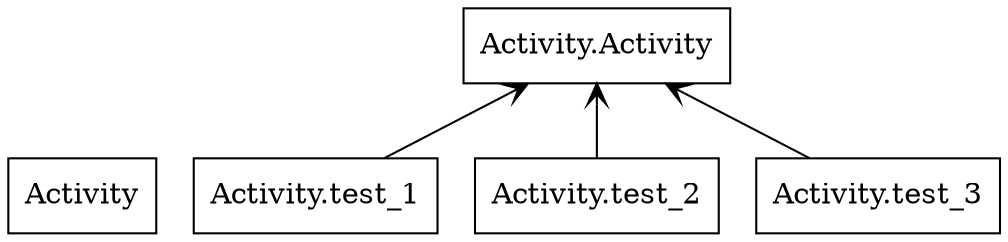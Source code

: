 digraph "packages" {
rankdir=BT
charset="utf-8"
"Activity" [color="black", label=<Activity>, shape="box", style="solid"];
"Activity.Activity" [color="black", label=<Activity.Activity>, shape="box", style="solid"];
"Activity.test_1" [color="black", label=<Activity.test_1>, shape="box", style="solid"];
"Activity.test_2" [color="black", label=<Activity.test_2>, shape="box", style="solid"];
"Activity.test_3" [color="black", label=<Activity.test_3>, shape="box", style="solid"];
"Activity.test_1" -> "Activity.Activity" [arrowhead="open", arrowtail="none"];
"Activity.test_2" -> "Activity.Activity" [arrowhead="open", arrowtail="none"];
"Activity.test_3" -> "Activity.Activity" [arrowhead="open", arrowtail="none"];
}
